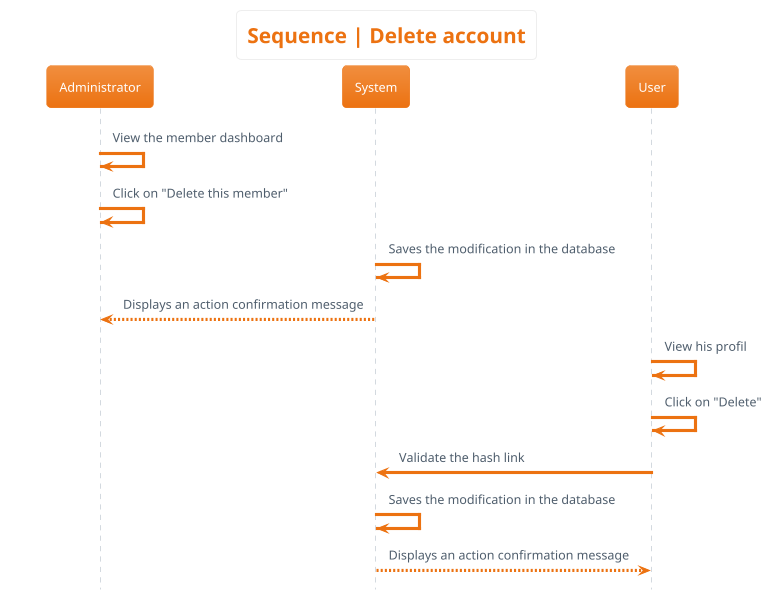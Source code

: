 @startuml sequence__delete_account
hide footbox
skinparam actorStyle awesome
!theme aws-orange
skinparam backgroundcolor White

'Titre'
title Sequence | Delete account

'Déroulement'
Administrator -> Administrator: View the member dashboard
Administrator -> Administrator: Click on "Delete this member"
System -> System : Saves the modification in the database
System --> Administrator: Displays an action confirmation message

User -> User: View his profil
User -> User: Click on "Delete"
User -> System : Validate the hash link
System -> System : Saves the modification in the database
System --> User: Displays an action confirmation message
@enduml